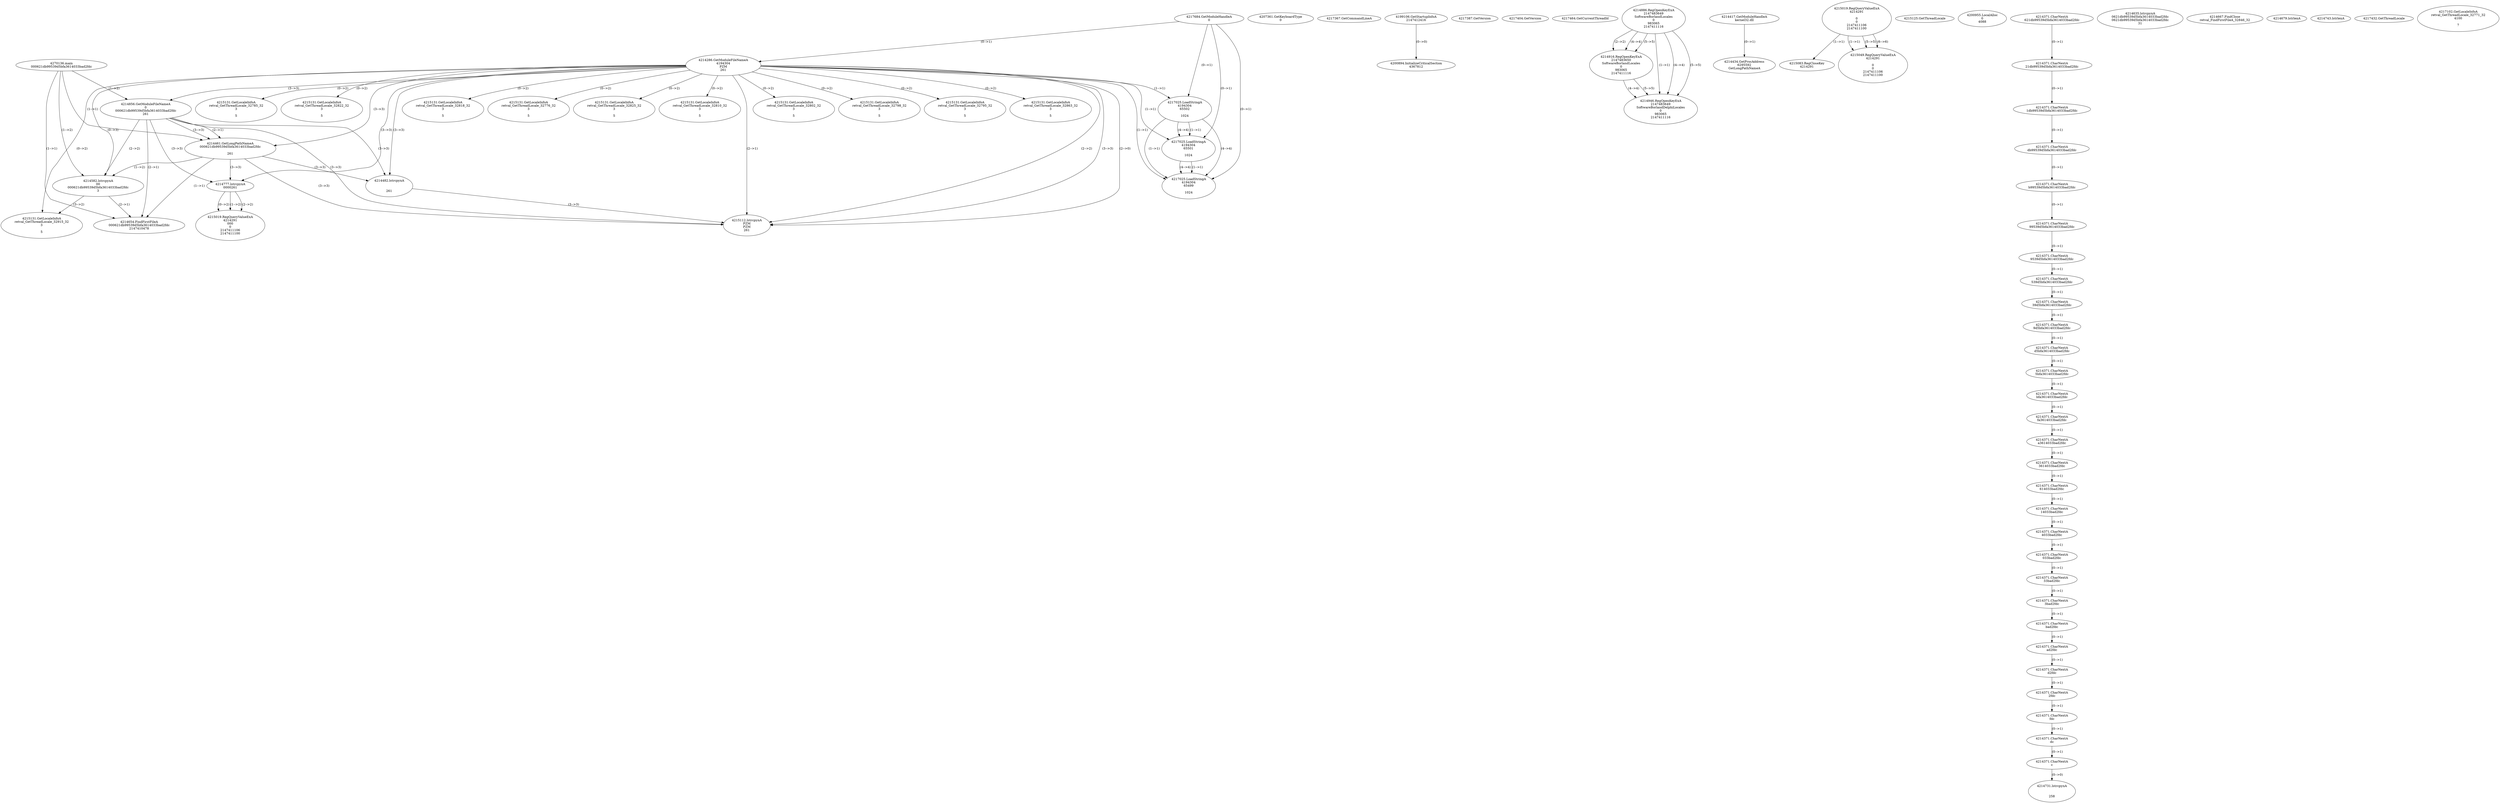 // Global SCDG with merge call
digraph {
	0 [label="4270136.main
000621db99539d5bfa3614033bad2fdc"]
	1 [label="4217684.GetModuleHandleA
0"]
	2 [label="4207361.GetKeyboardType
0"]
	3 [label="4217367.GetCommandLineA
"]
	4 [label="4199106.GetStartupInfoA
2147412416"]
	5 [label="4217387.GetVersion
"]
	6 [label="4217404.GetVersion
"]
	7 [label="4217464.GetCurrentThreadId
"]
	8 [label="4214286.GetModuleFileNameA
4194304
PZM
261"]
	1 -> 8 [label="(0-->1)"]
	9 [label="4214856.GetModuleFileNameA
0
000621db99539d5bfa3614033bad2fdc
261"]
	0 -> 9 [label="(1-->2)"]
	8 -> 9 [label="(3-->3)"]
	10 [label="4214886.RegOpenKeyExA
2147483649
Software\Borland\Locales
0
983065
2147411116"]
	11 [label="4214916.RegOpenKeyExA
2147483650
Software\Borland\Locales
0
983065
2147411116"]
	10 -> 11 [label="(2-->2)"]
	10 -> 11 [label="(4-->4)"]
	10 -> 11 [label="(5-->5)"]
	12 [label="4214417.GetModuleHandleA
kernel32.dll"]
	13 [label="4214434.GetProcAddress
6295592
GetLongPathNameA"]
	12 -> 13 [label="(0-->1)"]
	14 [label="4214461.GetLongPathNameA
000621db99539d5bfa3614033bad2fdc

261"]
	0 -> 14 [label="(1-->1)"]
	9 -> 14 [label="(2-->1)"]
	8 -> 14 [label="(3-->3)"]
	9 -> 14 [label="(3-->3)"]
	15 [label="4214482.lstrcpynA


261"]
	8 -> 15 [label="(3-->3)"]
	9 -> 15 [label="(3-->3)"]
	14 -> 15 [label="(3-->3)"]
	16 [label="4215019.RegQueryValueExA
4214291

0
0
2147411106
2147411100"]
	17 [label="4215083.RegCloseKey
4214291"]
	16 -> 17 [label="(1-->1)"]
	18 [label="4215112.lstrcpynA
PZM
PZM
261"]
	8 -> 18 [label="(2-->1)"]
	8 -> 18 [label="(2-->2)"]
	8 -> 18 [label="(3-->3)"]
	9 -> 18 [label="(3-->3)"]
	14 -> 18 [label="(3-->3)"]
	15 -> 18 [label="(3-->3)"]
	8 -> 18 [label="(2-->0)"]
	19 [label="4215125.GetThreadLocale
"]
	20 [label="4215131.GetLocaleInfoA
retval_GetThreadLocale_32785_32
3

5"]
	8 -> 20 [label="(0-->2)"]
	21 [label="4217025.LoadStringA
4194304
65502

1024"]
	1 -> 21 [label="(0-->1)"]
	8 -> 21 [label="(1-->1)"]
	22 [label="4217025.LoadStringA
4194304
65501

1024"]
	1 -> 22 [label="(0-->1)"]
	8 -> 22 [label="(1-->1)"]
	21 -> 22 [label="(1-->1)"]
	21 -> 22 [label="(4-->4)"]
	23 [label="4217025.LoadStringA
4194304
65499

1024"]
	1 -> 23 [label="(0-->1)"]
	8 -> 23 [label="(1-->1)"]
	21 -> 23 [label="(1-->1)"]
	22 -> 23 [label="(1-->1)"]
	21 -> 23 [label="(4-->4)"]
	22 -> 23 [label="(4-->4)"]
	24 [label="4200894.InitializeCriticalSection
4367812"]
	4 -> 24 [label="(0-->0)"]
	25 [label="4200955.LocalAlloc
0
4088"]
	26 [label="4215049.RegQueryValueExA
4214291

0
0
2147411106
2147411100"]
	16 -> 26 [label="(1-->1)"]
	16 -> 26 [label="(5-->5)"]
	16 -> 26 [label="(6-->6)"]
	27 [label="4215131.GetLocaleInfoA
retval_GetThreadLocale_32822_32
3

5"]
	8 -> 27 [label="(0-->2)"]
	28 [label="4214582.lstrcpynA
00
000621db99539d5bfa3614033bad2fdc
3"]
	0 -> 28 [label="(1-->2)"]
	9 -> 28 [label="(2-->2)"]
	14 -> 28 [label="(1-->2)"]
	8 -> 28 [label="(0-->3)"]
	29 [label="4214371.CharNextA
621db99539d5bfa3614033bad2fdc"]
	30 [label="4214371.CharNextA
21db99539d5bfa3614033bad2fdc"]
	29 -> 30 [label="(0-->1)"]
	31 [label="4214371.CharNextA
1db99539d5bfa3614033bad2fdc"]
	30 -> 31 [label="(0-->1)"]
	32 [label="4214371.CharNextA
db99539d5bfa3614033bad2fdc"]
	31 -> 32 [label="(0-->1)"]
	33 [label="4214371.CharNextA
b99539d5bfa3614033bad2fdc"]
	32 -> 33 [label="(0-->1)"]
	34 [label="4214371.CharNextA
99539d5bfa3614033bad2fdc"]
	33 -> 34 [label="(0-->1)"]
	35 [label="4214371.CharNextA
9539d5bfa3614033bad2fdc"]
	34 -> 35 [label="(0-->1)"]
	36 [label="4214371.CharNextA
539d5bfa3614033bad2fdc"]
	35 -> 36 [label="(0-->1)"]
	37 [label="4214371.CharNextA
39d5bfa3614033bad2fdc"]
	36 -> 37 [label="(0-->1)"]
	38 [label="4214371.CharNextA
9d5bfa3614033bad2fdc"]
	37 -> 38 [label="(0-->1)"]
	39 [label="4214371.CharNextA
d5bfa3614033bad2fdc"]
	38 -> 39 [label="(0-->1)"]
	40 [label="4214371.CharNextA
5bfa3614033bad2fdc"]
	39 -> 40 [label="(0-->1)"]
	41 [label="4214371.CharNextA
bfa3614033bad2fdc"]
	40 -> 41 [label="(0-->1)"]
	42 [label="4214371.CharNextA
fa3614033bad2fdc"]
	41 -> 42 [label="(0-->1)"]
	43 [label="4214371.CharNextA
a3614033bad2fdc"]
	42 -> 43 [label="(0-->1)"]
	44 [label="4214371.CharNextA
3614033bad2fdc"]
	43 -> 44 [label="(0-->1)"]
	45 [label="4214371.CharNextA
614033bad2fdc"]
	44 -> 45 [label="(0-->1)"]
	46 [label="4214371.CharNextA
14033bad2fdc"]
	45 -> 46 [label="(0-->1)"]
	47 [label="4214371.CharNextA
4033bad2fdc"]
	46 -> 47 [label="(0-->1)"]
	48 [label="4214371.CharNextA
033bad2fdc"]
	47 -> 48 [label="(0-->1)"]
	49 [label="4214371.CharNextA
33bad2fdc"]
	48 -> 49 [label="(0-->1)"]
	50 [label="4214371.CharNextA
3bad2fdc"]
	49 -> 50 [label="(0-->1)"]
	51 [label="4214371.CharNextA
bad2fdc"]
	50 -> 51 [label="(0-->1)"]
	52 [label="4214371.CharNextA
ad2fdc"]
	51 -> 52 [label="(0-->1)"]
	53 [label="4214371.CharNextA
d2fdc"]
	52 -> 53 [label="(0-->1)"]
	54 [label="4214371.CharNextA
2fdc"]
	53 -> 54 [label="(0-->1)"]
	55 [label="4214371.CharNextA
fdc"]
	54 -> 55 [label="(0-->1)"]
	56 [label="4214371.CharNextA
dc"]
	55 -> 56 [label="(0-->1)"]
	57 [label="4214371.CharNextA
c"]
	56 -> 57 [label="(0-->1)"]
	58 [label="4214635.lstrcpynA
0621db99539d5bfa3614033bad2fdc
0621db99539d5bfa3614033bad2fdc
31"]
	59 [label="4214654.FindFirstFileA
000621db99539d5bfa3614033bad2fdc
2147410478"]
	0 -> 59 [label="(1-->1)"]
	9 -> 59 [label="(2-->1)"]
	14 -> 59 [label="(1-->1)"]
	28 -> 59 [label="(2-->1)"]
	60 [label="4214667.FindClose
retval_FindFirstFileA_32846_32"]
	61 [label="4214679.lstrlenA
"]
	62 [label="4214731.lstrcpynA


258"]
	57 -> 62 [label="(0-->0)"]
	63 [label="4214743.lstrlenA
"]
	64 [label="4214777.lstrcpynA
00\
00\
261"]
	8 -> 64 [label="(3-->3)"]
	9 -> 64 [label="(3-->3)"]
	14 -> 64 [label="(3-->3)"]
	65 [label="4215019.RegQueryValueExA
4214291
00\
0
0
2147411106
2147411100"]
	64 -> 65 [label="(1-->2)"]
	64 -> 65 [label="(2-->2)"]
	64 -> 65 [label="(0-->2)"]
	66 [label="4215131.GetLocaleInfoA
retval_GetThreadLocale_32915_32
3

5"]
	8 -> 66 [label="(0-->2)"]
	28 -> 66 [label="(3-->2)"]
	67 [label="4215131.GetLocaleInfoA
retval_GetThreadLocale_32818_32
3

5"]
	8 -> 67 [label="(0-->2)"]
	68 [label="4214946.RegOpenKeyExA
2147483649
Software\Borland\Delphi\Locales
0
983065
2147411116"]
	10 -> 68 [label="(1-->1)"]
	10 -> 68 [label="(4-->4)"]
	11 -> 68 [label="(4-->4)"]
	10 -> 68 [label="(5-->5)"]
	11 -> 68 [label="(5-->5)"]
	69 [label="4215131.GetLocaleInfoA
retval_GetThreadLocale_32776_32
3

5"]
	8 -> 69 [label="(0-->2)"]
	70 [label="4215131.GetLocaleInfoA
retval_GetThreadLocale_32825_32
3

5"]
	8 -> 70 [label="(0-->2)"]
	71 [label="4215131.GetLocaleInfoA
retval_GetThreadLocale_32810_32
3

5"]
	8 -> 71 [label="(0-->2)"]
	72 [label="4215131.GetLocaleInfoA
retval_GetThreadLocale_32802_32
3

5"]
	8 -> 72 [label="(0-->2)"]
	73 [label="4215131.GetLocaleInfoA
retval_GetThreadLocale_32798_32
3

5"]
	8 -> 73 [label="(0-->2)"]
	74 [label="4215131.GetLocaleInfoA
retval_GetThreadLocale_32795_32
3

5"]
	8 -> 74 [label="(0-->2)"]
	75 [label="4217432.GetThreadLocale
"]
	76 [label="4217102.GetLocaleInfoA
retval_GetThreadLocale_32771_32
4100

7"]
	77 [label="4215131.GetLocaleInfoA
retval_GetThreadLocale_32863_32
3

5"]
	8 -> 77 [label="(0-->2)"]
}
